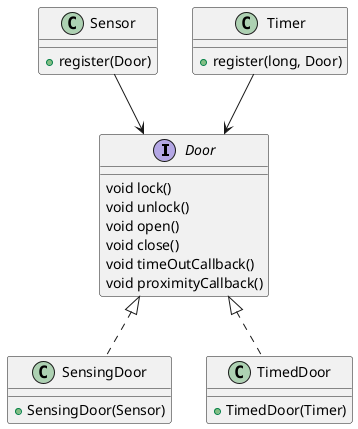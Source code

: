 @startuml
interface Door {
    void lock()
    void unlock()
    void open()
    void close()
    void timeOutCallback()
    void proximityCallback()
}

class SensingDoor {
    +SensingDoor(Sensor)
}

class TimedDoor {
    +TimedDoor(Timer)
}

class Sensor {
    +register(Door)
}

class Timer {
    +register(long, Door)
}

SensingDoor .up.|> Door
TimedDoor .up.|> Door
Sensor --> Door
Timer --> Door
@enduml